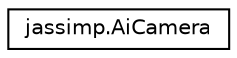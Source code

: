 digraph "Graphical Class Hierarchy"
{
  edge [fontname="Helvetica",fontsize="10",labelfontname="Helvetica",labelfontsize="10"];
  node [fontname="Helvetica",fontsize="10",shape=record];
  rankdir="LR";
  Node1 [label="jassimp.AiCamera",height=0.2,width=0.4,color="black", fillcolor="white", style="filled",URL="$classjassimp_1_1_ai_camera.html"];
}
